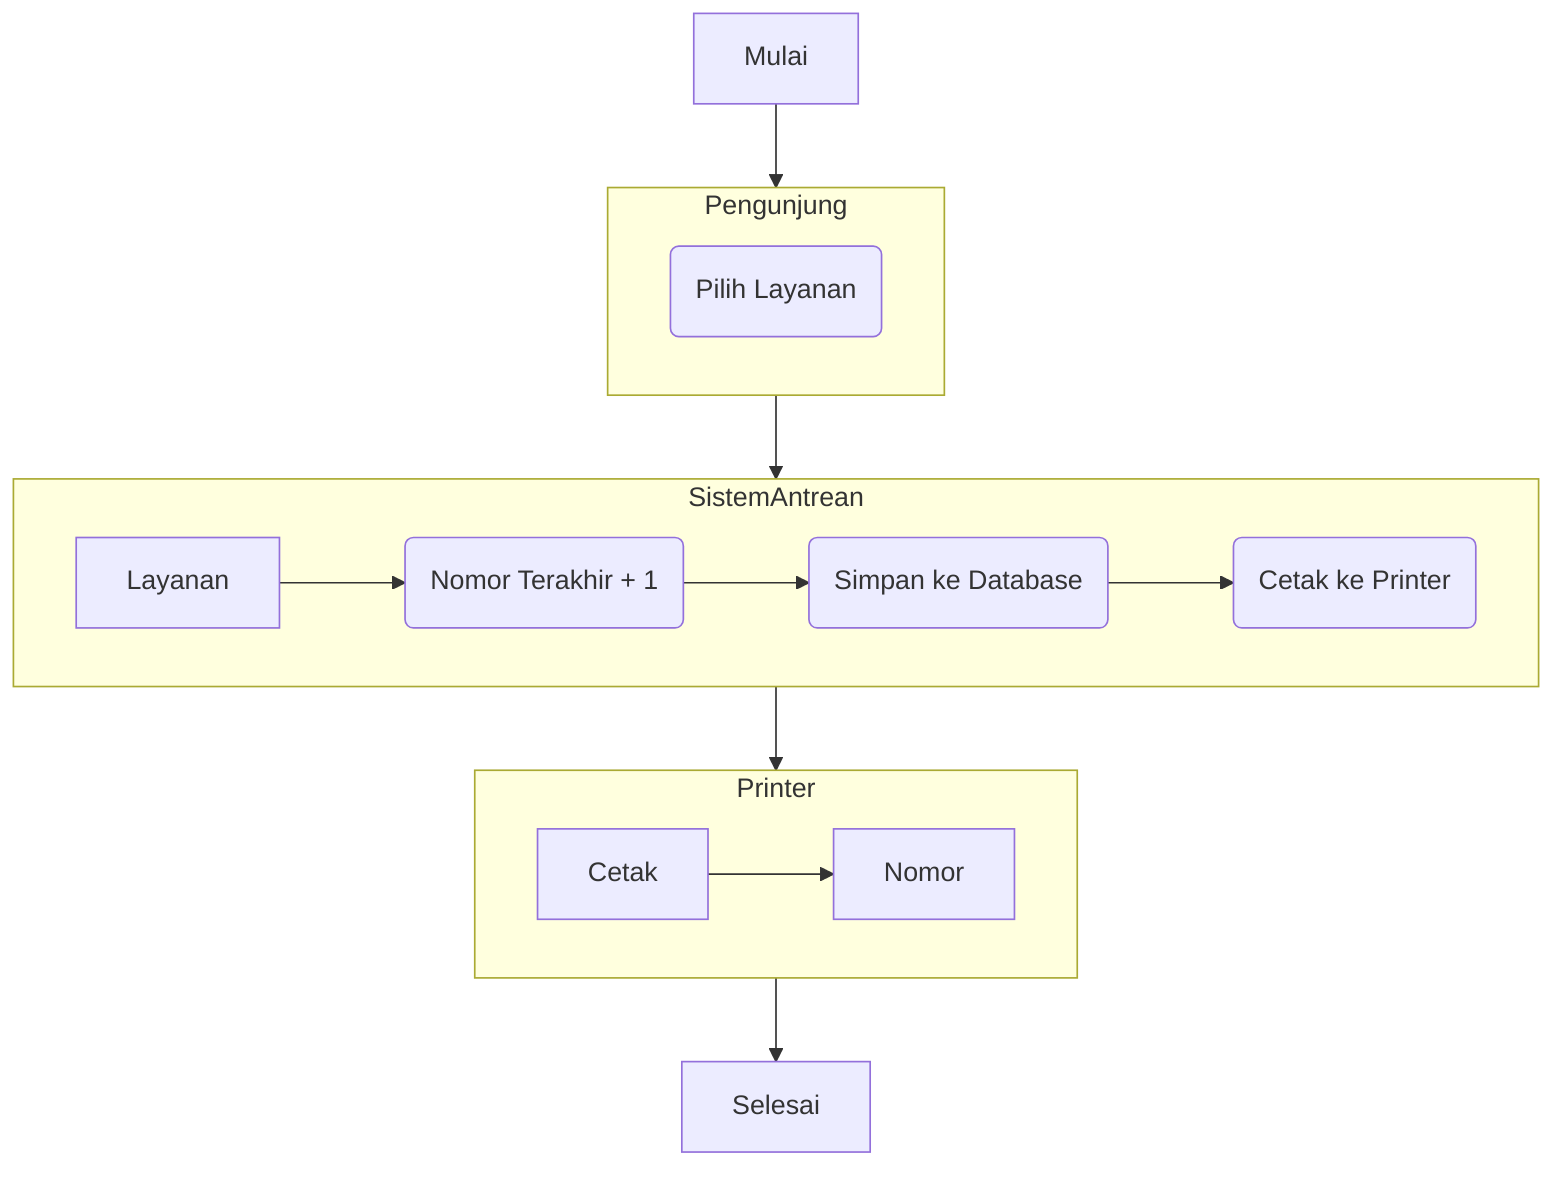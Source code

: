 flowchart TB
  Mulai-->Pengunjung
  Pengunjung-->SistemAntrean
  SistemAntrean-->Printer
  Printer-->Selesai
  subgraph Pengunjung
    p1("Pilih Layanan")
  end  
  subgraph SistemAntrean
    Layanan-->s1("Nomor Terakhir + 1")-->s2("Simpan ke Database")-->s3("Cetak ke Printer")
  end
  subgraph Printer
    Cetak-->Nomor
  end